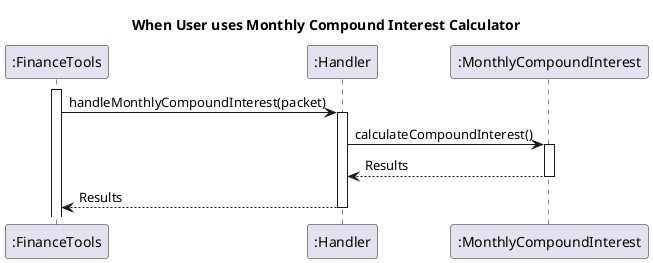 @startuml
title When User uses Monthly Compound Interest Calculator

activate ":FinanceTools"
":FinanceTools" -> ":Handler" : handleMonthlyCompoundInterest(packet)
activate ":Handler"

":Handler" -> ":MonthlyCompoundInterest" : calculateCompoundInterest()
activate ":MonthlyCompoundInterest"

":MonthlyCompoundInterest" --> ":Handler" : Results
deactivate ":MonthlyCompoundInterest"

":Handler" --> ":FinanceTools" : Results
deactivate ":Handler"
@enduml